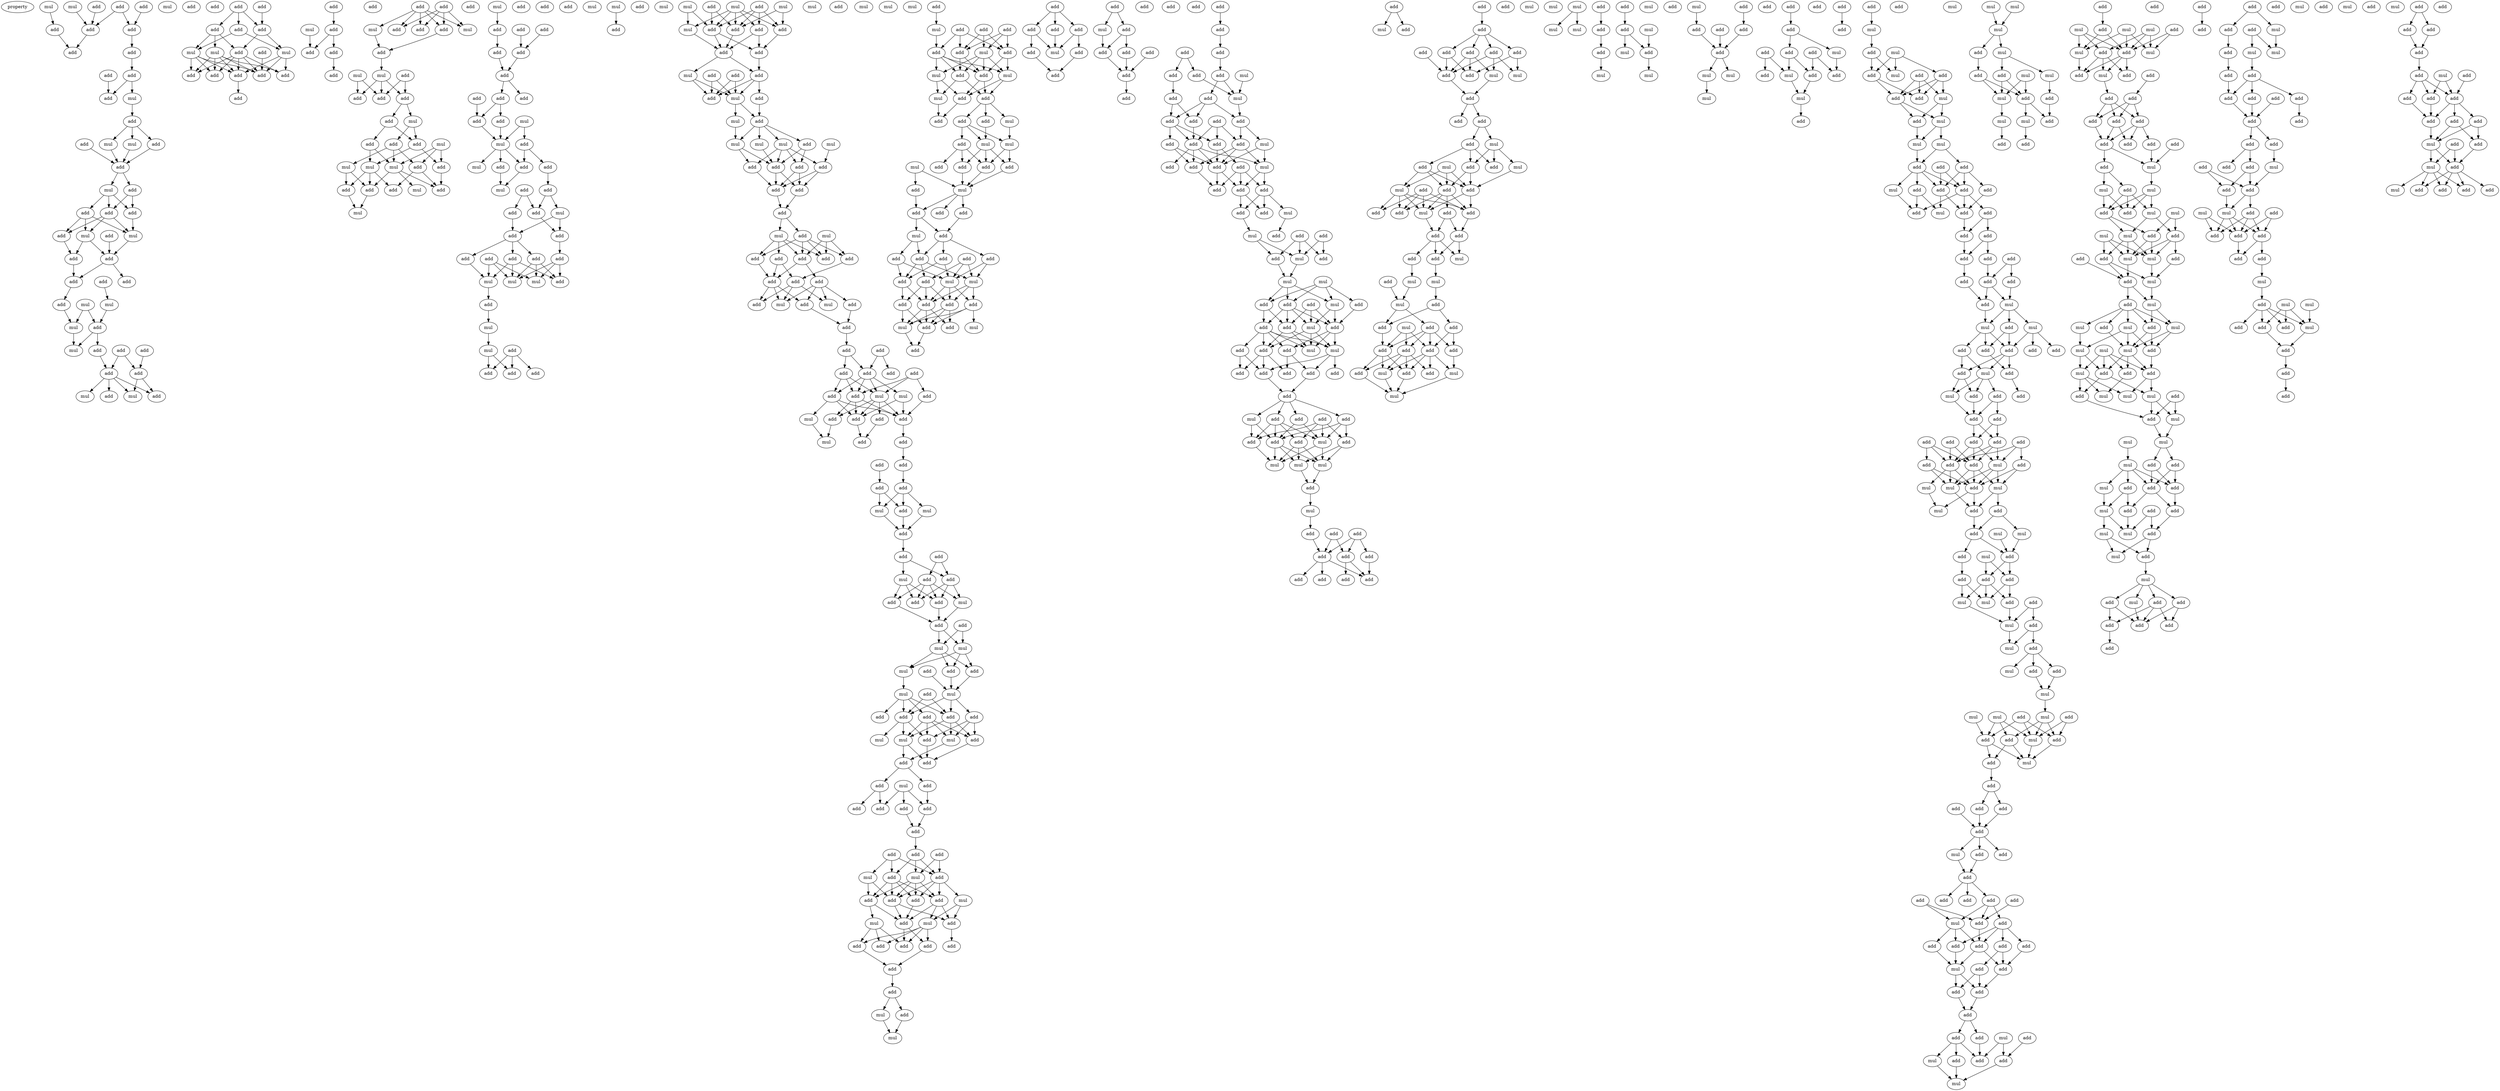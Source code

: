 digraph {
    node [fontcolor=black]
    property [mul=2,lf=1.6]
    0 [ label = mul ];
    1 [ label = add ];
    2 [ label = add ];
    3 [ label = mul ];
    4 [ label = add ];
    5 [ label = add ];
    6 [ label = add ];
    7 [ label = add ];
    8 [ label = mul ];
    9 [ label = add ];
    10 [ label = add ];
    11 [ label = add ];
    12 [ label = add ];
    13 [ label = add ];
    14 [ label = mul ];
    15 [ label = add ];
    16 [ label = add ];
    17 [ label = mul ];
    18 [ label = add ];
    19 [ label = mul ];
    20 [ label = add ];
    21 [ label = add ];
    22 [ label = add ];
    23 [ label = mul ];
    24 [ label = add ];
    25 [ label = add ];
    26 [ label = add ];
    27 [ label = add ];
    28 [ label = mul ];
    29 [ label = add ];
    30 [ label = mul ];
    31 [ label = add ];
    32 [ label = add ];
    33 [ label = add ];
    34 [ label = add ];
    35 [ label = add ];
    36 [ label = mul ];
    37 [ label = add ];
    38 [ label = mul ];
    39 [ label = mul ];
    40 [ label = add ];
    41 [ label = add ];
    42 [ label = add ];
    43 [ label = add ];
    44 [ label = add ];
    45 [ label = mul ];
    46 [ label = add ];
    47 [ label = add ];
    48 [ label = mul ];
    49 [ label = mul ];
    50 [ label = add ];
    51 [ label = add ];
    52 [ label = add ];
    53 [ label = add ];
    54 [ label = add ];
    55 [ label = add ];
    56 [ label = add ];
    57 [ label = add ];
    58 [ label = mul ];
    59 [ label = mul ];
    60 [ label = mul ];
    61 [ label = add ];
    62 [ label = add ];
    63 [ label = add ];
    64 [ label = add ];
    65 [ label = add ];
    66 [ label = add ];
    67 [ label = add ];
    68 [ label = add ];
    69 [ label = mul ];
    70 [ label = add ];
    71 [ label = add ];
    72 [ label = add ];
    73 [ label = add ];
    74 [ label = add ];
    75 [ label = add ];
    76 [ label = add ];
    77 [ label = mul ];
    78 [ label = add ];
    79 [ label = add ];
    80 [ label = add ];
    81 [ label = mul ];
    82 [ label = add ];
    83 [ label = mul ];
    84 [ label = mul ];
    85 [ label = add ];
    86 [ label = add ];
    87 [ label = add ];
    88 [ label = add ];
    89 [ label = add ];
    90 [ label = add ];
    91 [ label = mul ];
    92 [ label = add ];
    93 [ label = add ];
    94 [ label = mul ];
    95 [ label = add ];
    96 [ label = mul ];
    97 [ label = mul ];
    98 [ label = mul ];
    99 [ label = add ];
    100 [ label = add ];
    101 [ label = add ];
    102 [ label = mul ];
    103 [ label = add ];
    104 [ label = add ];
    105 [ label = add ];
    106 [ label = mul ];
    107 [ label = mul ];
    108 [ label = add ];
    109 [ label = add ];
    110 [ label = add ];
    111 [ label = add ];
    112 [ label = add ];
    113 [ label = add ];
    114 [ label = add ];
    115 [ label = add ];
    116 [ label = add ];
    117 [ label = add ];
    118 [ label = add ];
    119 [ label = add ];
    120 [ label = mul ];
    121 [ label = mul ];
    122 [ label = add ];
    123 [ label = add ];
    124 [ label = mul ];
    125 [ label = add ];
    126 [ label = add ];
    127 [ label = add ];
    128 [ label = add ];
    129 [ label = mul ];
    130 [ label = add ];
    131 [ label = mul ];
    132 [ label = add ];
    133 [ label = add ];
    134 [ label = add ];
    135 [ label = add ];
    136 [ label = add ];
    137 [ label = add ];
    138 [ label = add ];
    139 [ label = add ];
    140 [ label = add ];
    141 [ label = mul ];
    142 [ label = add ];
    143 [ label = add ];
    144 [ label = mul ];
    145 [ label = mul ];
    146 [ label = add ];
    147 [ label = mul ];
    148 [ label = mul ];
    149 [ label = mul ];
    150 [ label = add ];
    151 [ label = mul ];
    152 [ label = add ];
    153 [ label = add ];
    154 [ label = add ];
    155 [ label = add ];
    156 [ label = add ];
    157 [ label = mul ];
    158 [ label = mul ];
    159 [ label = mul ];
    160 [ label = mul ];
    161 [ label = add ];
    162 [ label = add ];
    163 [ label = add ];
    164 [ label = mul ];
    165 [ label = add ];
    166 [ label = add ];
    167 [ label = add ];
    168 [ label = add ];
    169 [ label = add ];
    170 [ label = add ];
    171 [ label = add ];
    172 [ label = mul ];
    173 [ label = add ];
    174 [ label = mul ];
    175 [ label = add ];
    176 [ label = add ];
    177 [ label = mul ];
    178 [ label = add ];
    179 [ label = mul ];
    180 [ label = mul ];
    181 [ label = add ];
    182 [ label = mul ];
    183 [ label = mul ];
    184 [ label = add ];
    185 [ label = add ];
    186 [ label = add ];
    187 [ label = add ];
    188 [ label = add ];
    189 [ label = add ];
    190 [ label = add ];
    191 [ label = mul ];
    192 [ label = mul ];
    193 [ label = add ];
    194 [ label = add ];
    195 [ label = add ];
    196 [ label = add ];
    197 [ label = add ];
    198 [ label = add ];
    199 [ label = add ];
    200 [ label = add ];
    201 [ label = add ];
    202 [ label = mul ];
    203 [ label = add ];
    204 [ label = add ];
    205 [ label = add ];
    206 [ label = mul ];
    207 [ label = add ];
    208 [ label = add ];
    209 [ label = add ];
    210 [ label = add ];
    211 [ label = add ];
    212 [ label = add ];
    213 [ label = add ];
    214 [ label = add ];
    215 [ label = mul ];
    216 [ label = add ];
    217 [ label = mul ];
    218 [ label = add ];
    219 [ label = add ];
    220 [ label = add ];
    221 [ label = add ];
    222 [ label = mul ];
    223 [ label = add ];
    224 [ label = add ];
    225 [ label = mul ];
    226 [ label = add ];
    227 [ label = add ];
    228 [ label = add ];
    229 [ label = add ];
    230 [ label = add ];
    231 [ label = add ];
    232 [ label = mul ];
    233 [ label = mul ];
    234 [ label = mul ];
    235 [ label = add ];
    236 [ label = add ];
    237 [ label = add ];
    238 [ label = add ];
    239 [ label = add ];
    240 [ label = add ];
    241 [ label = mul ];
    242 [ label = add ];
    243 [ label = mul ];
    244 [ label = add ];
    245 [ label = add ];
    246 [ label = add ];
    247 [ label = add ];
    248 [ label = mul ];
    249 [ label = mul ];
    250 [ label = add ];
    251 [ label = add ];
    252 [ label = add ];
    253 [ label = mul ];
    254 [ label = mul ];
    255 [ label = mul ];
    256 [ label = add ];
    257 [ label = add ];
    258 [ label = add ];
    259 [ label = add ];
    260 [ label = add ];
    261 [ label = add ];
    262 [ label = add ];
    263 [ label = add ];
    264 [ label = mul ];
    265 [ label = mul ];
    266 [ label = mul ];
    267 [ label = add ];
    268 [ label = add ];
    269 [ label = mul ];
    270 [ label = add ];
    271 [ label = add ];
    272 [ label = add ];
    273 [ label = add ];
    274 [ label = add ];
    275 [ label = add ];
    276 [ label = mul ];
    277 [ label = add ];
    278 [ label = add ];
    279 [ label = add ];
    280 [ label = add ];
    281 [ label = mul ];
    282 [ label = add ];
    283 [ label = mul ];
    284 [ label = add ];
    285 [ label = add ];
    286 [ label = add ];
    287 [ label = add ];
    288 [ label = add ];
    289 [ label = mul ];
    290 [ label = add ];
    291 [ label = mul ];
    292 [ label = add ];
    293 [ label = mul ];
    294 [ label = add ];
    295 [ label = add ];
    296 [ label = add ];
    297 [ label = add ];
    298 [ label = add ];
    299 [ label = add ];
    300 [ label = add ];
    301 [ label = mul ];
    302 [ label = add ];
    303 [ label = mul ];
    304 [ label = mul ];
    305 [ label = mul ];
    306 [ label = add ];
    307 [ label = add ];
    308 [ label = add ];
    309 [ label = mul ];
    310 [ label = add ];
    311 [ label = add ];
    312 [ label = add ];
    313 [ label = add ];
    314 [ label = mul ];
    315 [ label = add ];
    316 [ label = mul ];
    317 [ label = add ];
    318 [ label = mul ];
    319 [ label = add ];
    320 [ label = add ];
    321 [ label = mul ];
    322 [ label = mul ];
    323 [ label = add ];
    324 [ label = add ];
    325 [ label = add ];
    326 [ label = mul ];
    327 [ label = mul ];
    328 [ label = add ];
    329 [ label = add ];
    330 [ label = add ];
    331 [ label = add ];
    332 [ label = add ];
    333 [ label = mul ];
    334 [ label = mul ];
    335 [ label = add ];
    336 [ label = add ];
    337 [ label = add ];
    338 [ label = add ];
    339 [ label = mul ];
    340 [ label = add ];
    341 [ label = add ];
    342 [ label = add ];
    343 [ label = add ];
    344 [ label = add ];
    345 [ label = add ];
    346 [ label = mul ];
    347 [ label = add ];
    348 [ label = mul ];
    349 [ label = add ];
    350 [ label = add ];
    351 [ label = add ];
    352 [ label = add ];
    353 [ label = add ];
    354 [ label = mul ];
    355 [ label = add ];
    356 [ label = mul ];
    357 [ label = add ];
    358 [ label = add ];
    359 [ label = add ];
    360 [ label = add ];
    361 [ label = add ];
    362 [ label = add ];
    363 [ label = mul ];
    364 [ label = add ];
    365 [ label = add ];
    366 [ label = add ];
    367 [ label = add ];
    368 [ label = add ];
    369 [ label = mul ];
    370 [ label = add ];
    371 [ label = add ];
    372 [ label = add ];
    373 [ label = add ];
    374 [ label = add ];
    375 [ label = add ];
    376 [ label = add ];
    377 [ label = add ];
    378 [ label = add ];
    379 [ label = add ];
    380 [ label = add ];
    381 [ label = add ];
    382 [ label = add ];
    383 [ label = add ];
    384 [ label = add ];
    385 [ label = mul ];
    386 [ label = add ];
    387 [ label = add ];
    388 [ label = mul ];
    389 [ label = add ];
    390 [ label = add ];
    391 [ label = add ];
    392 [ label = add ];
    393 [ label = add ];
    394 [ label = add ];
    395 [ label = add ];
    396 [ label = mul ];
    397 [ label = add ];
    398 [ label = add ];
    399 [ label = add ];
    400 [ label = add ];
    401 [ label = mul ];
    402 [ label = add ];
    403 [ label = add ];
    404 [ label = add ];
    405 [ label = add ];
    406 [ label = mul ];
    407 [ label = add ];
    408 [ label = add ];
    409 [ label = add ];
    410 [ label = mul ];
    411 [ label = add ];
    412 [ label = add ];
    413 [ label = add ];
    414 [ label = add ];
    415 [ label = mul ];
    416 [ label = mul ];
    417 [ label = mul ];
    418 [ label = add ];
    419 [ label = add ];
    420 [ label = add ];
    421 [ label = mul ];
    422 [ label = add ];
    423 [ label = mul ];
    424 [ label = add ];
    425 [ label = add ];
    426 [ label = add ];
    427 [ label = mul ];
    428 [ label = add ];
    429 [ label = mul ];
    430 [ label = add ];
    431 [ label = add ];
    432 [ label = add ];
    433 [ label = add ];
    434 [ label = add ];
    435 [ label = add ];
    436 [ label = add ];
    437 [ label = add ];
    438 [ label = add ];
    439 [ label = add ];
    440 [ label = add ];
    441 [ label = mul ];
    442 [ label = add ];
    443 [ label = mul ];
    444 [ label = add ];
    445 [ label = add ];
    446 [ label = add ];
    447 [ label = add ];
    448 [ label = mul ];
    449 [ label = mul ];
    450 [ label = mul ];
    451 [ label = add ];
    452 [ label = mul ];
    453 [ label = add ];
    454 [ label = add ];
    455 [ label = add ];
    456 [ label = add ];
    457 [ label = add ];
    458 [ label = add ];
    459 [ label = add ];
    460 [ label = add ];
    461 [ label = add ];
    462 [ label = add ];
    463 [ label = add ];
    464 [ label = add ];
    465 [ label = mul ];
    466 [ label = add ];
    467 [ label = add ];
    468 [ label = add ];
    469 [ label = add ];
    470 [ label = add ];
    471 [ label = add ];
    472 [ label = add ];
    473 [ label = add ];
    474 [ label = add ];
    475 [ label = mul ];
    476 [ label = mul ];
    477 [ label = add ];
    478 [ label = add ];
    479 [ label = add ];
    480 [ label = add ];
    481 [ label = mul ];
    482 [ label = mul ];
    483 [ label = mul ];
    484 [ label = add ];
    485 [ label = add ];
    486 [ label = add ];
    487 [ label = mul ];
    488 [ label = mul ];
    489 [ label = add ];
    490 [ label = add ];
    491 [ label = add ];
    492 [ label = mul ];
    493 [ label = add ];
    494 [ label = add ];
    495 [ label = add ];
    496 [ label = add ];
    497 [ label = add ];
    498 [ label = mul ];
    499 [ label = add ];
    500 [ label = add ];
    501 [ label = add ];
    502 [ label = mul ];
    503 [ label = add ];
    504 [ label = add ];
    505 [ label = mul ];
    506 [ label = mul ];
    507 [ label = mul ];
    508 [ label = add ];
    509 [ label = add ];
    510 [ label = add ];
    511 [ label = add ];
    512 [ label = mul ];
    513 [ label = add ];
    514 [ label = add ];
    515 [ label = add ];
    516 [ label = add ];
    517 [ label = add ];
    518 [ label = mul ];
    519 [ label = add ];
    520 [ label = mul ];
    521 [ label = add ];
    522 [ label = mul ];
    523 [ label = mul ];
    524 [ label = add ];
    525 [ label = mul ];
    526 [ label = mul ];
    527 [ label = add ];
    528 [ label = add ];
    529 [ label = mul ];
    530 [ label = add ];
    531 [ label = add ];
    532 [ label = mul ];
    533 [ label = mul ];
    534 [ label = add ];
    535 [ label = mul ];
    536 [ label = add ];
    537 [ label = mul ];
    538 [ label = mul ];
    539 [ label = add ];
    540 [ label = add ];
    541 [ label = add ];
    542 [ label = add ];
    543 [ label = add ];
    544 [ label = add ];
    545 [ label = mul ];
    546 [ label = mul ];
    547 [ label = add ];
    548 [ label = mul ];
    549 [ label = add ];
    550 [ label = add ];
    551 [ label = add ];
    552 [ label = mul ];
    553 [ label = add ];
    554 [ label = add ];
    555 [ label = mul ];
    556 [ label = add ];
    557 [ label = add ];
    558 [ label = add ];
    559 [ label = mul ];
    560 [ label = add ];
    561 [ label = add ];
    562 [ label = add ];
    563 [ label = add ];
    564 [ label = mul ];
    565 [ label = add ];
    566 [ label = mul ];
    567 [ label = add ];
    568 [ label = add ];
    569 [ label = add ];
    570 [ label = mul ];
    571 [ label = mul ];
    572 [ label = add ];
    573 [ label = add ];
    574 [ label = mul ];
    575 [ label = add ];
    576 [ label = mul ];
    577 [ label = mul ];
    578 [ label = add ];
    579 [ label = add ];
    580 [ label = add ];
    581 [ label = add ];
    582 [ label = add ];
    583 [ label = mul ];
    584 [ label = add ];
    585 [ label = add ];
    586 [ label = mul ];
    587 [ label = add ];
    588 [ label = add ];
    589 [ label = add ];
    590 [ label = add ];
    591 [ label = add ];
    592 [ label = add ];
    593 [ label = add ];
    594 [ label = add ];
    595 [ label = add ];
    596 [ label = add ];
    597 [ label = add ];
    598 [ label = add ];
    599 [ label = mul ];
    600 [ label = mul ];
    601 [ label = add ];
    602 [ label = mul ];
    603 [ label = add ];
    604 [ label = add ];
    605 [ label = add ];
    606 [ label = add ];
    607 [ label = add ];
    608 [ label = mul ];
    609 [ label = add ];
    610 [ label = add ];
    611 [ label = mul ];
    612 [ label = add ];
    613 [ label = add ];
    614 [ label = add ];
    615 [ label = add ];
    616 [ label = add ];
    617 [ label = add ];
    618 [ label = add ];
    619 [ label = add ];
    620 [ label = add ];
    621 [ label = add ];
    622 [ label = add ];
    623 [ label = add ];
    624 [ label = add ];
    625 [ label = add ];
    626 [ label = mul ];
    627 [ label = mul ];
    628 [ label = mul ];
    629 [ label = mul ];
    630 [ label = add ];
    631 [ label = add ];
    632 [ label = add ];
    633 [ label = mul ];
    634 [ label = add ];
    635 [ label = mul ];
    636 [ label = mul ];
    637 [ label = add ];
    638 [ label = add ];
    639 [ label = mul ];
    640 [ label = add ];
    641 [ label = add ];
    642 [ label = add ];
    643 [ label = add ];
    644 [ label = add ];
    645 [ label = mul ];
    646 [ label = add ];
    647 [ label = mul ];
    648 [ label = mul ];
    649 [ label = add ];
    650 [ label = mul ];
    651 [ label = add ];
    652 [ label = mul ];
    653 [ label = add ];
    654 [ label = add ];
    655 [ label = mul ];
    656 [ label = mul ];
    657 [ label = add ];
    658 [ label = mul ];
    659 [ label = add ];
    660 [ label = mul ];
    661 [ label = add ];
    662 [ label = add ];
    663 [ label = mul ];
    664 [ label = add ];
    665 [ label = add ];
    666 [ label = mul ];
    667 [ label = add ];
    668 [ label = add ];
    669 [ label = add ];
    670 [ label = add ];
    671 [ label = add ];
    672 [ label = mul ];
    673 [ label = add ];
    674 [ label = mul ];
    675 [ label = add ];
    676 [ label = add ];
    677 [ label = add ];
    678 [ label = add ];
    679 [ label = add ];
    680 [ label = add ];
    681 [ label = add ];
    682 [ label = add ];
    683 [ label = mul ];
    684 [ label = add ];
    685 [ label = add ];
    686 [ label = add ];
    687 [ label = add ];
    688 [ label = add ];
    689 [ label = add ];
    690 [ label = mul ];
    691 [ label = add ];
    692 [ label = add ];
    693 [ label = add ];
    694 [ label = add ];
    695 [ label = add ];
    696 [ label = mul ];
    697 [ label = add ];
    698 [ label = add ];
    699 [ label = add ];
    700 [ label = add ];
    701 [ label = add ];
    702 [ label = mul ];
    703 [ label = add ];
    704 [ label = mul ];
    705 [ label = mul ];
    706 [ label = mul ];
    707 [ label = mul ];
    708 [ label = add ];
    709 [ label = mul ];
    710 [ label = mul ];
    711 [ label = add ];
    712 [ label = add ];
    713 [ label = mul ];
    714 [ label = add ];
    715 [ label = add ];
    716 [ label = mul ];
    717 [ label = mul ];
    718 [ label = add ];
    719 [ label = mul ];
    720 [ label = add ];
    721 [ label = add ];
    722 [ label = add ];
    723 [ label = add ];
    724 [ label = mul ];
    725 [ label = mul ];
    726 [ label = add ];
    727 [ label = mul ];
    728 [ label = add ];
    729 [ label = mul ];
    730 [ label = add ];
    731 [ label = mul ];
    732 [ label = add ];
    733 [ label = mul ];
    734 [ label = add ];
    735 [ label = add ];
    736 [ label = add ];
    737 [ label = add ];
    738 [ label = add ];
    739 [ label = add ];
    740 [ label = add ];
    741 [ label = add ];
    742 [ label = add ];
    743 [ label = add ];
    744 [ label = add ];
    745 [ label = add ];
    746 [ label = mul ];
    747 [ label = add ];
    748 [ label = mul ];
    749 [ label = mul ];
    750 [ label = add ];
    751 [ label = mul ];
    752 [ label = mul ];
    753 [ label = add ];
    754 [ label = add ];
    755 [ label = mul ];
    756 [ label = add ];
    757 [ label = mul ];
    758 [ label = add ];
    759 [ label = mul ];
    760 [ label = add ];
    761 [ label = add ];
    762 [ label = mul ];
    763 [ label = add ];
    764 [ label = add ];
    765 [ label = mul ];
    766 [ label = add ];
    767 [ label = mul ];
    768 [ label = mul ];
    769 [ label = add ];
    770 [ label = mul ];
    771 [ label = add ];
    772 [ label = mul ];
    773 [ label = mul ];
    774 [ label = mul ];
    775 [ label = mul ];
    776 [ label = add ];
    777 [ label = mul ];
    778 [ label = add ];
    779 [ label = add ];
    780 [ label = add ];
    781 [ label = add ];
    782 [ label = mul ];
    783 [ label = mul ];
    784 [ label = mul ];
    785 [ label = add ];
    786 [ label = mul ];
    787 [ label = add ];
    788 [ label = mul ];
    789 [ label = mul ];
    790 [ label = add ];
    791 [ label = add ];
    792 [ label = mul ];
    793 [ label = mul ];
    794 [ label = add ];
    795 [ label = add ];
    796 [ label = add ];
    797 [ label = mul ];
    798 [ label = add ];
    799 [ label = add ];
    800 [ label = add ];
    801 [ label = mul ];
    802 [ label = mul ];
    803 [ label = add ];
    804 [ label = add ];
    805 [ label = mul ];
    806 [ label = mul ];
    807 [ label = add ];
    808 [ label = add ];
    809 [ label = mul ];
    810 [ label = add ];
    811 [ label = add ];
    812 [ label = add ];
    813 [ label = add ];
    814 [ label = add ];
    815 [ label = add ];
    816 [ label = add ];
    817 [ label = add ];
    818 [ label = add ];
    819 [ label = mul ];
    820 [ label = add ];
    821 [ label = add ];
    822 [ label = mul ];
    823 [ label = mul ];
    824 [ label = add ];
    825 [ label = add ];
    826 [ label = add ];
    827 [ label = add ];
    828 [ label = add ];
    829 [ label = add ];
    830 [ label = add ];
    831 [ label = add ];
    832 [ label = add ];
    833 [ label = add ];
    834 [ label = add ];
    835 [ label = mul ];
    836 [ label = mul ];
    837 [ label = add ];
    838 [ label = add ];
    839 [ label = add ];
    840 [ label = add ];
    841 [ label = add ];
    842 [ label = add ];
    843 [ label = mul ];
    844 [ label = add ];
    845 [ label = mul ];
    846 [ label = add ];
    847 [ label = add ];
    848 [ label = add ];
    849 [ label = add ];
    850 [ label = add ];
    851 [ label = add ];
    852 [ label = mul ];
    853 [ label = mul ];
    854 [ label = mul ];
    855 [ label = add ];
    856 [ label = add ];
    857 [ label = add ];
    858 [ label = add ];
    859 [ label = mul ];
    860 [ label = add ];
    861 [ label = add ];
    862 [ label = mul ];
    863 [ label = add ];
    864 [ label = add ];
    865 [ label = mul ];
    866 [ label = add ];
    867 [ label = add ];
    868 [ label = add ];
    869 [ label = add ];
    870 [ label = add ];
    871 [ label = add ];
    872 [ label = mul ];
    873 [ label = add ];
    874 [ label = add ];
    875 [ label = add ];
    876 [ label = add ];
    877 [ label = add ];
    878 [ label = add ];
    879 [ label = add ];
    880 [ label = add ];
    881 [ label = add ];
    882 [ label = mul ];
    883 [ label = mul ];
    884 [ label = add ];
    885 [ label = add ];
    886 [ label = mul ];
    887 [ label = add ];
    888 [ label = add ];
    889 [ label = add ];
    0 -> 7 [ name = 0 ];
    1 -> 5 [ name = 1 ];
    1 -> 7 [ name = 2 ];
    2 -> 5 [ name = 3 ];
    3 -> 6 [ name = 4 ];
    4 -> 7 [ name = 5 ];
    5 -> 9 [ name = 6 ];
    6 -> 10 [ name = 7 ];
    7 -> 10 [ name = 8 ];
    9 -> 11 [ name = 9 ];
    11 -> 13 [ name = 10 ];
    11 -> 14 [ name = 11 ];
    12 -> 13 [ name = 12 ];
    14 -> 15 [ name = 13 ];
    15 -> 17 [ name = 14 ];
    15 -> 19 [ name = 15 ];
    15 -> 20 [ name = 16 ];
    16 -> 21 [ name = 17 ];
    17 -> 21 [ name = 18 ];
    19 -> 21 [ name = 19 ];
    20 -> 21 [ name = 20 ];
    21 -> 22 [ name = 21 ];
    21 -> 23 [ name = 22 ];
    22 -> 25 [ name = 23 ];
    22 -> 26 [ name = 24 ];
    23 -> 24 [ name = 25 ];
    23 -> 25 [ name = 26 ];
    23 -> 26 [ name = 27 ];
    24 -> 27 [ name = 28 ];
    24 -> 28 [ name = 29 ];
    24 -> 30 [ name = 30 ];
    25 -> 27 [ name = 31 ];
    25 -> 28 [ name = 32 ];
    25 -> 30 [ name = 33 ];
    26 -> 30 [ name = 34 ];
    27 -> 31 [ name = 35 ];
    28 -> 31 [ name = 36 ];
    28 -> 32 [ name = 37 ];
    29 -> 32 [ name = 38 ];
    30 -> 32 [ name = 39 ];
    31 -> 34 [ name = 40 ];
    32 -> 33 [ name = 41 ];
    32 -> 34 [ name = 42 ];
    34 -> 37 [ name = 43 ];
    35 -> 36 [ name = 44 ];
    36 -> 40 [ name = 45 ];
    37 -> 39 [ name = 46 ];
    38 -> 39 [ name = 47 ];
    38 -> 40 [ name = 48 ];
    39 -> 45 [ name = 49 ];
    40 -> 42 [ name = 50 ];
    40 -> 45 [ name = 51 ];
    42 -> 47 [ name = 52 ];
    43 -> 46 [ name = 53 ];
    44 -> 46 [ name = 54 ];
    44 -> 47 [ name = 55 ];
    46 -> 49 [ name = 56 ];
    46 -> 51 [ name = 57 ];
    47 -> 48 [ name = 58 ];
    47 -> 49 [ name = 59 ];
    47 -> 50 [ name = 60 ];
    47 -> 51 [ name = 61 ];
    52 -> 54 [ name = 62 ];
    52 -> 55 [ name = 63 ];
    52 -> 56 [ name = 64 ];
    53 -> 55 [ name = 65 ];
    54 -> 58 [ name = 66 ];
    54 -> 60 [ name = 67 ];
    55 -> 60 [ name = 68 ];
    55 -> 61 [ name = 69 ];
    56 -> 58 [ name = 70 ];
    56 -> 59 [ name = 71 ];
    56 -> 61 [ name = 72 ];
    57 -> 63 [ name = 73 ];
    58 -> 62 [ name = 74 ];
    58 -> 63 [ name = 75 ];
    58 -> 64 [ name = 76 ];
    58 -> 66 [ name = 77 ];
    59 -> 62 [ name = 78 ];
    59 -> 63 [ name = 79 ];
    59 -> 64 [ name = 80 ];
    59 -> 65 [ name = 81 ];
    59 -> 66 [ name = 82 ];
    60 -> 63 [ name = 83 ];
    60 -> 65 [ name = 84 ];
    60 -> 66 [ name = 85 ];
    61 -> 62 [ name = 86 ];
    61 -> 63 [ name = 87 ];
    61 -> 64 [ name = 88 ];
    61 -> 65 [ name = 89 ];
    61 -> 66 [ name = 90 ];
    66 -> 67 [ name = 91 ];
    68 -> 70 [ name = 92 ];
    69 -> 72 [ name = 93 ];
    70 -> 72 [ name = 94 ];
    70 -> 73 [ name = 95 ];
    73 -> 74 [ name = 96 ];
    75 -> 78 [ name = 97 ];
    75 -> 79 [ name = 98 ];
    75 -> 80 [ name = 99 ];
    75 -> 81 [ name = 100 ];
    76 -> 77 [ name = 101 ];
    76 -> 78 [ name = 102 ];
    76 -> 79 [ name = 103 ];
    76 -> 80 [ name = 104 ];
    76 -> 81 [ name = 105 ];
    77 -> 82 [ name = 106 ];
    79 -> 82 [ name = 107 ];
    82 -> 83 [ name = 108 ];
    83 -> 86 [ name = 109 ];
    83 -> 87 [ name = 110 ];
    83 -> 88 [ name = 111 ];
    84 -> 86 [ name = 112 ];
    84 -> 87 [ name = 113 ];
    85 -> 86 [ name = 114 ];
    85 -> 88 [ name = 115 ];
    88 -> 89 [ name = 116 ];
    88 -> 91 [ name = 117 ];
    89 -> 92 [ name = 118 ];
    89 -> 95 [ name = 119 ];
    91 -> 92 [ name = 120 ];
    91 -> 93 [ name = 121 ];
    92 -> 98 [ name = 122 ];
    92 -> 100 [ name = 123 ];
    93 -> 96 [ name = 124 ];
    93 -> 97 [ name = 125 ];
    93 -> 99 [ name = 126 ];
    94 -> 96 [ name = 127 ];
    94 -> 99 [ name = 128 ];
    94 -> 100 [ name = 129 ];
    95 -> 96 [ name = 130 ];
    95 -> 98 [ name = 131 ];
    96 -> 101 [ name = 132 ];
    96 -> 102 [ name = 133 ];
    96 -> 103 [ name = 134 ];
    97 -> 101 [ name = 135 ];
    97 -> 104 [ name = 136 ];
    98 -> 101 [ name = 137 ];
    98 -> 104 [ name = 138 ];
    98 -> 105 [ name = 139 ];
    99 -> 103 [ name = 140 ];
    99 -> 105 [ name = 141 ];
    100 -> 103 [ name = 142 ];
    101 -> 106 [ name = 143 ];
    104 -> 106 [ name = 144 ];
    107 -> 109 [ name = 145 ];
    108 -> 112 [ name = 146 ];
    109 -> 111 [ name = 147 ];
    110 -> 112 [ name = 148 ];
    111 -> 113 [ name = 149 ];
    112 -> 113 [ name = 150 ];
    113 -> 115 [ name = 151 ];
    113 -> 116 [ name = 152 ];
    115 -> 118 [ name = 153 ];
    115 -> 119 [ name = 154 ];
    117 -> 118 [ name = 155 ];
    118 -> 121 [ name = 156 ];
    119 -> 121 [ name = 157 ];
    120 -> 121 [ name = 158 ];
    120 -> 122 [ name = 159 ];
    121 -> 124 [ name = 160 ];
    121 -> 126 [ name = 161 ];
    121 -> 127 [ name = 162 ];
    122 -> 125 [ name = 163 ];
    122 -> 127 [ name = 164 ];
    125 -> 128 [ name = 165 ];
    126 -> 129 [ name = 166 ];
    127 -> 129 [ name = 167 ];
    128 -> 131 [ name = 168 ];
    128 -> 132 [ name = 169 ];
    130 -> 132 [ name = 170 ];
    130 -> 133 [ name = 171 ];
    131 -> 134 [ name = 172 ];
    131 -> 135 [ name = 173 ];
    132 -> 135 [ name = 174 ];
    133 -> 134 [ name = 175 ];
    134 -> 136 [ name = 176 ];
    134 -> 137 [ name = 177 ];
    134 -> 140 [ name = 178 ];
    135 -> 139 [ name = 179 ];
    136 -> 141 [ name = 180 ];
    136 -> 142 [ name = 181 ];
    136 -> 145 [ name = 182 ];
    137 -> 141 [ name = 183 ];
    137 -> 142 [ name = 184 ];
    137 -> 144 [ name = 185 ];
    138 -> 141 [ name = 186 ];
    138 -> 144 [ name = 187 ];
    138 -> 145 [ name = 188 ];
    139 -> 141 [ name = 189 ];
    139 -> 142 [ name = 190 ];
    139 -> 145 [ name = 191 ];
    140 -> 144 [ name = 192 ];
    144 -> 146 [ name = 193 ];
    146 -> 147 [ name = 194 ];
    147 -> 149 [ name = 195 ];
    149 -> 154 [ name = 196 ];
    149 -> 155 [ name = 197 ];
    150 -> 153 [ name = 198 ];
    150 -> 154 [ name = 199 ];
    150 -> 155 [ name = 200 ];
    151 -> 156 [ name = 201 ];
    158 -> 164 [ name = 202 ];
    158 -> 166 [ name = 203 ];
    159 -> 163 [ name = 204 ];
    159 -> 164 [ name = 205 ];
    159 -> 165 [ name = 206 ];
    159 -> 166 [ name = 207 ];
    159 -> 167 [ name = 208 ];
    160 -> 163 [ name = 209 ];
    160 -> 167 [ name = 210 ];
    161 -> 166 [ name = 211 ];
    161 -> 167 [ name = 212 ];
    162 -> 163 [ name = 213 ];
    162 -> 165 [ name = 214 ];
    162 -> 166 [ name = 215 ];
    162 -> 167 [ name = 216 ];
    163 -> 168 [ name = 217 ];
    164 -> 169 [ name = 218 ];
    165 -> 168 [ name = 219 ];
    165 -> 169 [ name = 220 ];
    166 -> 168 [ name = 221 ];
    166 -> 169 [ name = 222 ];
    167 -> 169 [ name = 223 ];
    168 -> 171 [ name = 224 ];
    169 -> 171 [ name = 225 ];
    169 -> 172 [ name = 226 ];
    170 -> 174 [ name = 227 ];
    170 -> 175 [ name = 228 ];
    171 -> 174 [ name = 229 ];
    171 -> 175 [ name = 230 ];
    171 -> 176 [ name = 231 ];
    172 -> 174 [ name = 232 ];
    172 -> 175 [ name = 233 ];
    173 -> 174 [ name = 234 ];
    173 -> 175 [ name = 235 ];
    174 -> 177 [ name = 236 ];
    174 -> 178 [ name = 237 ];
    176 -> 178 [ name = 238 ];
    177 -> 182 [ name = 239 ];
    178 -> 179 [ name = 240 ];
    178 -> 180 [ name = 241 ];
    178 -> 181 [ name = 242 ];
    178 -> 182 [ name = 243 ];
    179 -> 184 [ name = 244 ];
    179 -> 185 [ name = 245 ];
    179 -> 186 [ name = 246 ];
    179 -> 187 [ name = 247 ];
    180 -> 184 [ name = 248 ];
    181 -> 184 [ name = 249 ];
    181 -> 186 [ name = 250 ];
    182 -> 184 [ name = 251 ];
    182 -> 185 [ name = 252 ];
    183 -> 187 [ name = 253 ];
    184 -> 188 [ name = 254 ];
    184 -> 189 [ name = 255 ];
    185 -> 188 [ name = 256 ];
    186 -> 188 [ name = 257 ];
    186 -> 189 [ name = 258 ];
    187 -> 188 [ name = 259 ];
    187 -> 189 [ name = 260 ];
    188 -> 190 [ name = 261 ];
    189 -> 190 [ name = 262 ];
    190 -> 192 [ name = 263 ];
    190 -> 193 [ name = 264 ];
    191 -> 194 [ name = 265 ];
    191 -> 197 [ name = 266 ];
    191 -> 198 [ name = 267 ];
    192 -> 195 [ name = 268 ];
    192 -> 196 [ name = 269 ];
    192 -> 197 [ name = 270 ];
    192 -> 198 [ name = 271 ];
    193 -> 194 [ name = 272 ];
    193 -> 195 [ name = 273 ];
    193 -> 197 [ name = 274 ];
    193 -> 198 [ name = 275 ];
    194 -> 201 [ name = 276 ];
    195 -> 200 [ name = 277 ];
    196 -> 200 [ name = 278 ];
    196 -> 201 [ name = 279 ];
    198 -> 199 [ name = 280 ];
    198 -> 200 [ name = 281 ];
    199 -> 202 [ name = 282 ];
    199 -> 203 [ name = 283 ];
    199 -> 204 [ name = 284 ];
    199 -> 206 [ name = 285 ];
    200 -> 203 [ name = 286 ];
    200 -> 205 [ name = 287 ];
    200 -> 206 [ name = 288 ];
    201 -> 202 [ name = 289 ];
    201 -> 205 [ name = 290 ];
    201 -> 206 [ name = 291 ];
    203 -> 207 [ name = 292 ];
    204 -> 207 [ name = 293 ];
    207 -> 209 [ name = 294 ];
    208 -> 211 [ name = 295 ];
    208 -> 212 [ name = 296 ];
    209 -> 210 [ name = 297 ];
    209 -> 212 [ name = 298 ];
    210 -> 214 [ name = 299 ];
    210 -> 216 [ name = 300 ];
    210 -> 217 [ name = 301 ];
    212 -> 214 [ name = 302 ];
    212 -> 215 [ name = 303 ];
    212 -> 216 [ name = 304 ];
    212 -> 217 [ name = 305 ];
    213 -> 216 [ name = 306 ];
    213 -> 217 [ name = 307 ];
    213 -> 218 [ name = 308 ];
    214 -> 219 [ name = 309 ];
    214 -> 220 [ name = 310 ];
    214 -> 222 [ name = 311 ];
    215 -> 219 [ name = 312 ];
    215 -> 220 [ name = 313 ];
    216 -> 219 [ name = 314 ];
    216 -> 220 [ name = 315 ];
    216 -> 223 [ name = 316 ];
    217 -> 219 [ name = 317 ];
    217 -> 220 [ name = 318 ];
    217 -> 221 [ name = 319 ];
    217 -> 223 [ name = 320 ];
    218 -> 219 [ name = 321 ];
    219 -> 226 [ name = 322 ];
    220 -> 224 [ name = 323 ];
    221 -> 224 [ name = 324 ];
    222 -> 225 [ name = 325 ];
    223 -> 225 [ name = 326 ];
    226 -> 227 [ name = 327 ];
    227 -> 229 [ name = 328 ];
    228 -> 230 [ name = 329 ];
    229 -> 231 [ name = 330 ];
    229 -> 232 [ name = 331 ];
    229 -> 234 [ name = 332 ];
    230 -> 231 [ name = 333 ];
    230 -> 232 [ name = 334 ];
    231 -> 236 [ name = 335 ];
    232 -> 236 [ name = 336 ];
    234 -> 236 [ name = 337 ];
    236 -> 238 [ name = 338 ];
    237 -> 239 [ name = 339 ];
    237 -> 240 [ name = 340 ];
    238 -> 240 [ name = 341 ];
    238 -> 241 [ name = 342 ];
    239 -> 242 [ name = 343 ];
    239 -> 243 [ name = 344 ];
    239 -> 244 [ name = 345 ];
    239 -> 245 [ name = 346 ];
    240 -> 242 [ name = 347 ];
    240 -> 243 [ name = 348 ];
    240 -> 245 [ name = 349 ];
    241 -> 242 [ name = 350 ];
    241 -> 244 [ name = 351 ];
    241 -> 245 [ name = 352 ];
    242 -> 247 [ name = 353 ];
    243 -> 247 [ name = 354 ];
    244 -> 247 [ name = 355 ];
    246 -> 248 [ name = 356 ];
    246 -> 249 [ name = 357 ];
    247 -> 248 [ name = 358 ];
    247 -> 249 [ name = 359 ];
    248 -> 250 [ name = 360 ];
    248 -> 252 [ name = 361 ];
    248 -> 253 [ name = 362 ];
    249 -> 250 [ name = 363 ];
    249 -> 252 [ name = 364 ];
    249 -> 253 [ name = 365 ];
    250 -> 254 [ name = 366 ];
    251 -> 254 [ name = 367 ];
    252 -> 254 [ name = 368 ];
    253 -> 255 [ name = 369 ];
    254 -> 257 [ name = 370 ];
    254 -> 259 [ name = 371 ];
    254 -> 260 [ name = 372 ];
    255 -> 257 [ name = 373 ];
    255 -> 258 [ name = 374 ];
    255 -> 259 [ name = 375 ];
    255 -> 261 [ name = 376 ];
    256 -> 257 [ name = 377 ];
    256 -> 259 [ name = 378 ];
    257 -> 262 [ name = 379 ];
    257 -> 265 [ name = 380 ];
    257 -> 266 [ name = 381 ];
    258 -> 262 [ name = 382 ];
    258 -> 263 [ name = 383 ];
    258 -> 264 [ name = 384 ];
    258 -> 266 [ name = 385 ];
    259 -> 263 [ name = 386 ];
    259 -> 264 [ name = 387 ];
    259 -> 266 [ name = 388 ];
    260 -> 262 [ name = 389 ];
    260 -> 263 [ name = 390 ];
    260 -> 264 [ name = 391 ];
    262 -> 268 [ name = 392 ];
    263 -> 268 [ name = 393 ];
    264 -> 267 [ name = 394 ];
    266 -> 267 [ name = 395 ];
    266 -> 268 [ name = 396 ];
    267 -> 270 [ name = 397 ];
    267 -> 271 [ name = 398 ];
    269 -> 272 [ name = 399 ];
    269 -> 274 [ name = 400 ];
    269 -> 275 [ name = 401 ];
    270 -> 273 [ name = 402 ];
    270 -> 274 [ name = 403 ];
    271 -> 272 [ name = 404 ];
    272 -> 277 [ name = 405 ];
    275 -> 277 [ name = 406 ];
    277 -> 279 [ name = 407 ];
    278 -> 283 [ name = 408 ];
    278 -> 284 [ name = 409 ];
    279 -> 282 [ name = 410 ];
    279 -> 283 [ name = 411 ];
    279 -> 284 [ name = 412 ];
    280 -> 281 [ name = 413 ];
    280 -> 282 [ name = 414 ];
    280 -> 284 [ name = 415 ];
    281 -> 286 [ name = 416 ];
    281 -> 287 [ name = 417 ];
    282 -> 285 [ name = 418 ];
    282 -> 286 [ name = 419 ];
    282 -> 287 [ name = 420 ];
    282 -> 288 [ name = 421 ];
    283 -> 285 [ name = 422 ];
    283 -> 286 [ name = 423 ];
    283 -> 287 [ name = 424 ];
    283 -> 288 [ name = 425 ];
    284 -> 285 [ name = 426 ];
    284 -> 286 [ name = 427 ];
    284 -> 288 [ name = 428 ];
    284 -> 289 [ name = 429 ];
    285 -> 292 [ name = 430 ];
    286 -> 290 [ name = 431 ];
    286 -> 292 [ name = 432 ];
    287 -> 291 [ name = 433 ];
    287 -> 292 [ name = 434 ];
    288 -> 290 [ name = 435 ];
    288 -> 292 [ name = 436 ];
    288 -> 293 [ name = 437 ];
    289 -> 290 [ name = 438 ];
    289 -> 293 [ name = 439 ];
    290 -> 298 [ name = 440 ];
    291 -> 295 [ name = 441 ];
    291 -> 296 [ name = 442 ];
    291 -> 297 [ name = 443 ];
    292 -> 294 [ name = 444 ];
    292 -> 295 [ name = 445 ];
    293 -> 294 [ name = 446 ];
    293 -> 295 [ name = 447 ];
    293 -> 296 [ name = 448 ];
    293 -> 297 [ name = 449 ];
    294 -> 299 [ name = 450 ];
    296 -> 299 [ name = 451 ];
    299 -> 300 [ name = 452 ];
    300 -> 301 [ name = 453 ];
    300 -> 302 [ name = 454 ];
    301 -> 305 [ name = 455 ];
    302 -> 305 [ name = 456 ];
    306 -> 309 [ name = 457 ];
    307 -> 311 [ name = 458 ];
    307 -> 313 [ name = 459 ];
    307 -> 314 [ name = 460 ];
    308 -> 311 [ name = 461 ];
    308 -> 313 [ name = 462 ];
    308 -> 314 [ name = 463 ];
    309 -> 312 [ name = 464 ];
    310 -> 311 [ name = 465 ];
    310 -> 312 [ name = 466 ];
    310 -> 313 [ name = 467 ];
    311 -> 315 [ name = 468 ];
    311 -> 317 [ name = 469 ];
    312 -> 315 [ name = 470 ];
    312 -> 316 [ name = 471 ];
    312 -> 317 [ name = 472 ];
    312 -> 318 [ name = 473 ];
    313 -> 315 [ name = 474 ];
    313 -> 318 [ name = 475 ];
    314 -> 315 [ name = 476 ];
    314 -> 316 [ name = 477 ];
    314 -> 317 [ name = 478 ];
    314 -> 318 [ name = 479 ];
    315 -> 319 [ name = 480 ];
    315 -> 320 [ name = 481 ];
    316 -> 319 [ name = 482 ];
    316 -> 321 [ name = 483 ];
    317 -> 320 [ name = 484 ];
    317 -> 321 [ name = 485 ];
    318 -> 319 [ name = 486 ];
    318 -> 320 [ name = 487 ];
    319 -> 324 [ name = 488 ];
    320 -> 322 [ name = 489 ];
    320 -> 323 [ name = 490 ];
    320 -> 325 [ name = 491 ];
    321 -> 324 [ name = 492 ];
    322 -> 327 [ name = 493 ];
    323 -> 326 [ name = 494 ];
    325 -> 326 [ name = 495 ];
    325 -> 327 [ name = 496 ];
    325 -> 328 [ name = 497 ];
    326 -> 329 [ name = 498 ];
    326 -> 330 [ name = 499 ];
    326 -> 332 [ name = 500 ];
    327 -> 329 [ name = 501 ];
    327 -> 332 [ name = 502 ];
    328 -> 329 [ name = 503 ];
    328 -> 330 [ name = 504 ];
    328 -> 331 [ name = 505 ];
    329 -> 334 [ name = 506 ];
    330 -> 334 [ name = 507 ];
    332 -> 334 [ name = 508 ];
    333 -> 334 [ name = 509 ];
    333 -> 335 [ name = 510 ];
    334 -> 336 [ name = 511 ];
    334 -> 337 [ name = 512 ];
    334 -> 338 [ name = 513 ];
    335 -> 337 [ name = 514 ];
    337 -> 339 [ name = 515 ];
    337 -> 340 [ name = 516 ];
    338 -> 340 [ name = 517 ];
    339 -> 343 [ name = 518 ];
    339 -> 345 [ name = 519 ];
    340 -> 341 [ name = 520 ];
    340 -> 344 [ name = 521 ];
    340 -> 345 [ name = 522 ];
    341 -> 347 [ name = 523 ];
    341 -> 348 [ name = 524 ];
    342 -> 346 [ name = 525 ];
    342 -> 348 [ name = 526 ];
    342 -> 349 [ name = 527 ];
    343 -> 347 [ name = 528 ];
    343 -> 348 [ name = 529 ];
    344 -> 346 [ name = 530 ];
    344 -> 348 [ name = 531 ];
    345 -> 346 [ name = 532 ];
    345 -> 347 [ name = 533 ];
    345 -> 349 [ name = 534 ];
    346 -> 350 [ name = 535 ];
    346 -> 351 [ name = 536 ];
    346 -> 352 [ name = 537 ];
    347 -> 350 [ name = 538 ];
    347 -> 353 [ name = 539 ];
    348 -> 350 [ name = 540 ];
    348 -> 351 [ name = 541 ];
    348 -> 352 [ name = 542 ];
    349 -> 350 [ name = 543 ];
    349 -> 351 [ name = 544 ];
    349 -> 353 [ name = 545 ];
    350 -> 354 [ name = 546 ];
    350 -> 355 [ name = 547 ];
    350 -> 357 [ name = 548 ];
    351 -> 354 [ name = 549 ];
    351 -> 355 [ name = 550 ];
    351 -> 357 [ name = 551 ];
    352 -> 354 [ name = 552 ];
    352 -> 355 [ name = 553 ];
    352 -> 356 [ name = 554 ];
    353 -> 354 [ name = 555 ];
    353 -> 355 [ name = 556 ];
    354 -> 359 [ name = 557 ];
    355 -> 359 [ name = 558 ];
    358 -> 360 [ name = 559 ];
    358 -> 361 [ name = 560 ];
    358 -> 362 [ name = 561 ];
    360 -> 363 [ name = 562 ];
    360 -> 364 [ name = 563 ];
    361 -> 363 [ name = 564 ];
    362 -> 363 [ name = 565 ];
    362 -> 365 [ name = 566 ];
    364 -> 366 [ name = 567 ];
    365 -> 366 [ name = 568 ];
    367 -> 368 [ name = 569 ];
    367 -> 369 [ name = 570 ];
    368 -> 371 [ name = 571 ];
    368 -> 372 [ name = 572 ];
    369 -> 371 [ name = 573 ];
    370 -> 373 [ name = 574 ];
    371 -> 373 [ name = 575 ];
    372 -> 373 [ name = 576 ];
    373 -> 374 [ name = 577 ];
    378 -> 379 [ name = 578 ];
    379 -> 380 [ name = 579 ];
    380 -> 383 [ name = 580 ];
    381 -> 382 [ name = 581 ];
    381 -> 384 [ name = 582 ];
    382 -> 386 [ name = 583 ];
    383 -> 387 [ name = 584 ];
    383 -> 388 [ name = 585 ];
    384 -> 388 [ name = 586 ];
    385 -> 388 [ name = 587 ];
    386 -> 391 [ name = 588 ];
    386 -> 392 [ name = 589 ];
    387 -> 390 [ name = 590 ];
    387 -> 391 [ name = 591 ];
    387 -> 392 [ name = 592 ];
    388 -> 390 [ name = 593 ];
    389 -> 393 [ name = 594 ];
    389 -> 395 [ name = 595 ];
    389 -> 397 [ name = 596 ];
    390 -> 393 [ name = 597 ];
    390 -> 396 [ name = 598 ];
    391 -> 394 [ name = 599 ];
    391 -> 395 [ name = 600 ];
    391 -> 397 [ name = 601 ];
    392 -> 397 [ name = 602 ];
    393 -> 399 [ name = 603 ];
    393 -> 401 [ name = 604 ];
    393 -> 402 [ name = 605 ];
    394 -> 399 [ name = 606 ];
    394 -> 402 [ name = 607 ];
    395 -> 398 [ name = 608 ];
    395 -> 402 [ name = 609 ];
    396 -> 401 [ name = 610 ];
    396 -> 402 [ name = 611 ];
    397 -> 399 [ name = 612 ];
    397 -> 400 [ name = 613 ];
    397 -> 401 [ name = 614 ];
    397 -> 402 [ name = 615 ];
    398 -> 403 [ name = 616 ];
    398 -> 404 [ name = 617 ];
    398 -> 405 [ name = 618 ];
    399 -> 404 [ name = 619 ];
    401 -> 403 [ name = 620 ];
    401 -> 405 [ name = 621 ];
    402 -> 404 [ name = 622 ];
    402 -> 405 [ name = 623 ];
    403 -> 406 [ name = 624 ];
    403 -> 407 [ name = 625 ];
    403 -> 408 [ name = 626 ];
    405 -> 407 [ name = 627 ];
    405 -> 408 [ name = 628 ];
    406 -> 412 [ name = 629 ];
    407 -> 410 [ name = 630 ];
    409 -> 413 [ name = 631 ];
    409 -> 415 [ name = 632 ];
    410 -> 414 [ name = 633 ];
    410 -> 415 [ name = 634 ];
    411 -> 413 [ name = 635 ];
    411 -> 414 [ name = 636 ];
    411 -> 415 [ name = 637 ];
    414 -> 416 [ name = 638 ];
    415 -> 416 [ name = 639 ];
    416 -> 418 [ name = 640 ];
    416 -> 421 [ name = 641 ];
    416 -> 422 [ name = 642 ];
    417 -> 418 [ name = 643 ];
    417 -> 419 [ name = 644 ];
    417 -> 421 [ name = 645 ];
    417 -> 422 [ name = 646 ];
    418 -> 423 [ name = 647 ];
    418 -> 424 [ name = 648 ];
    418 -> 425 [ name = 649 ];
    418 -> 426 [ name = 650 ];
    419 -> 426 [ name = 651 ];
    420 -> 423 [ name = 652 ];
    420 -> 424 [ name = 653 ];
    420 -> 426 [ name = 654 ];
    421 -> 423 [ name = 655 ];
    421 -> 426 [ name = 656 ];
    422 -> 424 [ name = 657 ];
    422 -> 425 [ name = 658 ];
    423 -> 427 [ name = 659 ];
    423 -> 429 [ name = 660 ];
    423 -> 430 [ name = 661 ];
    424 -> 427 [ name = 662 ];
    424 -> 429 [ name = 663 ];
    424 -> 430 [ name = 664 ];
    425 -> 427 [ name = 665 ];
    425 -> 428 [ name = 666 ];
    425 -> 429 [ name = 667 ];
    425 -> 430 [ name = 668 ];
    425 -> 431 [ name = 669 ];
    426 -> 427 [ name = 670 ];
    426 -> 429 [ name = 671 ];
    426 -> 431 [ name = 672 ];
    427 -> 432 [ name = 673 ];
    427 -> 433 [ name = 674 ];
    427 -> 434 [ name = 675 ];
    428 -> 432 [ name = 676 ];
    428 -> 436 [ name = 677 ];
    430 -> 432 [ name = 678 ];
    430 -> 435 [ name = 679 ];
    430 -> 436 [ name = 680 ];
    431 -> 433 [ name = 681 ];
    431 -> 435 [ name = 682 ];
    432 -> 437 [ name = 683 ];
    433 -> 437 [ name = 684 ];
    437 -> 439 [ name = 685 ];
    437 -> 440 [ name = 686 ];
    437 -> 441 [ name = 687 ];
    437 -> 442 [ name = 688 ];
    438 -> 443 [ name = 689 ];
    438 -> 444 [ name = 690 ];
    438 -> 445 [ name = 691 ];
    438 -> 447 [ name = 692 ];
    439 -> 443 [ name = 693 ];
    439 -> 445 [ name = 694 ];
    439 -> 446 [ name = 695 ];
    440 -> 443 [ name = 696 ];
    440 -> 446 [ name = 697 ];
    441 -> 446 [ name = 698 ];
    441 -> 447 [ name = 699 ];
    442 -> 443 [ name = 700 ];
    442 -> 444 [ name = 701 ];
    442 -> 446 [ name = 702 ];
    442 -> 447 [ name = 703 ];
    443 -> 448 [ name = 704 ];
    443 -> 450 [ name = 705 ];
    444 -> 448 [ name = 706 ];
    444 -> 449 [ name = 707 ];
    444 -> 450 [ name = 708 ];
    445 -> 448 [ name = 709 ];
    445 -> 449 [ name = 710 ];
    446 -> 448 [ name = 711 ];
    446 -> 449 [ name = 712 ];
    446 -> 450 [ name = 713 ];
    447 -> 450 [ name = 714 ];
    448 -> 451 [ name = 715 ];
    449 -> 451 [ name = 716 ];
    451 -> 452 [ name = 717 ];
    452 -> 453 [ name = 718 ];
    453 -> 458 [ name = 719 ];
    454 -> 457 [ name = 720 ];
    454 -> 458 [ name = 721 ];
    455 -> 456 [ name = 722 ];
    455 -> 457 [ name = 723 ];
    455 -> 458 [ name = 724 ];
    456 -> 461 [ name = 725 ];
    457 -> 459 [ name = 726 ];
    457 -> 461 [ name = 727 ];
    458 -> 460 [ name = 728 ];
    458 -> 461 [ name = 729 ];
    458 -> 462 [ name = 730 ];
    463 -> 465 [ name = 731 ];
    463 -> 466 [ name = 732 ];
    464 -> 467 [ name = 733 ];
    467 -> 468 [ name = 734 ];
    467 -> 470 [ name = 735 ];
    467 -> 471 [ name = 736 ];
    467 -> 472 [ name = 737 ];
    468 -> 473 [ name = 738 ];
    468 -> 474 [ name = 739 ];
    468 -> 475 [ name = 740 ];
    469 -> 473 [ name = 741 ];
    470 -> 474 [ name = 742 ];
    470 -> 476 [ name = 743 ];
    471 -> 473 [ name = 744 ];
    471 -> 475 [ name = 745 ];
    471 -> 476 [ name = 746 ];
    472 -> 473 [ name = 747 ];
    472 -> 474 [ name = 748 ];
    473 -> 477 [ name = 749 ];
    475 -> 477 [ name = 750 ];
    477 -> 479 [ name = 751 ];
    477 -> 480 [ name = 752 ];
    480 -> 483 [ name = 753 ];
    480 -> 484 [ name = 754 ];
    483 -> 486 [ name = 755 ];
    483 -> 488 [ name = 756 ];
    483 -> 489 [ name = 757 ];
    484 -> 485 [ name = 758 ];
    484 -> 486 [ name = 759 ];
    484 -> 489 [ name = 760 ];
    485 -> 490 [ name = 761 ];
    485 -> 492 [ name = 762 ];
    485 -> 493 [ name = 763 ];
    486 -> 490 [ name = 764 ];
    486 -> 493 [ name = 765 ];
    487 -> 490 [ name = 766 ];
    487 -> 492 [ name = 767 ];
    487 -> 493 [ name = 768 ];
    488 -> 490 [ name = 769 ];
    490 -> 497 [ name = 770 ];
    490 -> 498 [ name = 771 ];
    491 -> 495 [ name = 772 ];
    491 -> 496 [ name = 773 ];
    491 -> 497 [ name = 774 ];
    491 -> 498 [ name = 775 ];
    492 -> 495 [ name = 776 ];
    492 -> 496 [ name = 777 ];
    492 -> 497 [ name = 778 ];
    492 -> 498 [ name = 779 ];
    493 -> 494 [ name = 780 ];
    493 -> 496 [ name = 781 ];
    493 -> 497 [ name = 782 ];
    493 -> 498 [ name = 783 ];
    494 -> 499 [ name = 784 ];
    494 -> 500 [ name = 785 ];
    497 -> 499 [ name = 786 ];
    498 -> 500 [ name = 787 ];
    499 -> 501 [ name = 788 ];
    499 -> 502 [ name = 789 ];
    500 -> 501 [ name = 790 ];
    500 -> 502 [ name = 791 ];
    500 -> 503 [ name = 792 ];
    501 -> 506 [ name = 793 ];
    503 -> 505 [ name = 794 ];
    504 -> 507 [ name = 795 ];
    505 -> 507 [ name = 796 ];
    506 -> 508 [ name = 797 ];
    507 -> 509 [ name = 798 ];
    507 -> 511 [ name = 799 ];
    508 -> 509 [ name = 800 ];
    508 -> 510 [ name = 801 ];
    509 -> 515 [ name = 802 ];
    510 -> 514 [ name = 803 ];
    510 -> 516 [ name = 804 ];
    511 -> 513 [ name = 805 ];
    511 -> 514 [ name = 806 ];
    511 -> 515 [ name = 807 ];
    511 -> 516 [ name = 808 ];
    512 -> 513 [ name = 809 ];
    512 -> 514 [ name = 810 ];
    512 -> 515 [ name = 811 ];
    513 -> 517 [ name = 812 ];
    513 -> 518 [ name = 813 ];
    513 -> 519 [ name = 814 ];
    513 -> 521 [ name = 815 ];
    514 -> 518 [ name = 816 ];
    514 -> 519 [ name = 817 ];
    514 -> 520 [ name = 818 ];
    514 -> 521 [ name = 819 ];
    515 -> 517 [ name = 820 ];
    515 -> 518 [ name = 821 ];
    515 -> 519 [ name = 822 ];
    516 -> 520 [ name = 823 ];
    517 -> 522 [ name = 824 ];
    518 -> 522 [ name = 825 ];
    519 -> 522 [ name = 826 ];
    520 -> 522 [ name = 827 ];
    523 -> 525 [ name = 828 ];
    523 -> 526 [ name = 829 ];
    524 -> 527 [ name = 830 ];
    527 -> 528 [ name = 831 ];
    528 -> 529 [ name = 832 ];
    530 -> 531 [ name = 833 ];
    531 -> 533 [ name = 834 ];
    531 -> 534 [ name = 835 ];
    532 -> 534 [ name = 836 ];
    534 -> 537 [ name = 837 ];
    538 -> 540 [ name = 838 ];
    539 -> 542 [ name = 839 ];
    540 -> 544 [ name = 840 ];
    541 -> 544 [ name = 841 ];
    542 -> 544 [ name = 842 ];
    544 -> 545 [ name = 843 ];
    544 -> 546 [ name = 844 ];
    545 -> 548 [ name = 845 ];
    547 -> 549 [ name = 846 ];
    549 -> 551 [ name = 847 ];
    549 -> 552 [ name = 848 ];
    550 -> 554 [ name = 849 ];
    550 -> 555 [ name = 850 ];
    551 -> 555 [ name = 851 ];
    551 -> 556 [ name = 852 ];
    552 -> 557 [ name = 853 ];
    553 -> 556 [ name = 854 ];
    553 -> 557 [ name = 855 ];
    555 -> 559 [ name = 856 ];
    556 -> 559 [ name = 857 ];
    559 -> 561 [ name = 858 ];
    560 -> 563 [ name = 859 ];
    562 -> 564 [ name = 860 ];
    564 -> 565 [ name = 861 ];
    565 -> 568 [ name = 862 ];
    565 -> 570 [ name = 863 ];
    566 -> 567 [ name = 864 ];
    566 -> 568 [ name = 865 ];
    566 -> 570 [ name = 866 ];
    567 -> 571 [ name = 867 ];
    567 -> 572 [ name = 868 ];
    567 -> 573 [ name = 869 ];
    568 -> 572 [ name = 870 ];
    568 -> 573 [ name = 871 ];
    569 -> 571 [ name = 872 ];
    569 -> 572 [ name = 873 ];
    569 -> 573 [ name = 874 ];
    571 -> 574 [ name = 875 ];
    571 -> 575 [ name = 876 ];
    572 -> 574 [ name = 877 ];
    572 -> 575 [ name = 878 ];
    574 -> 576 [ name = 879 ];
    574 -> 577 [ name = 880 ];
    575 -> 576 [ name = 881 ];
    576 -> 580 [ name = 882 ];
    577 -> 578 [ name = 883 ];
    577 -> 580 [ name = 884 ];
    578 -> 581 [ name = 885 ];
    578 -> 584 [ name = 886 ];
    578 -> 585 [ name = 887 ];
    579 -> 584 [ name = 888 ];
    579 -> 585 [ name = 889 ];
    580 -> 582 [ name = 890 ];
    580 -> 583 [ name = 891 ];
    580 -> 584 [ name = 892 ];
    580 -> 585 [ name = 893 ];
    581 -> 587 [ name = 894 ];
    582 -> 586 [ name = 895 ];
    582 -> 588 [ name = 896 ];
    583 -> 588 [ name = 897 ];
    584 -> 587 [ name = 898 ];
    584 -> 588 [ name = 899 ];
    584 -> 589 [ name = 900 ];
    585 -> 586 [ name = 901 ];
    585 -> 587 [ name = 902 ];
    587 -> 590 [ name = 903 ];
    589 -> 590 [ name = 904 ];
    589 -> 591 [ name = 905 ];
    590 -> 592 [ name = 906 ];
    591 -> 592 [ name = 907 ];
    591 -> 594 [ name = 908 ];
    592 -> 597 [ name = 909 ];
    593 -> 595 [ name = 910 ];
    593 -> 596 [ name = 911 ];
    594 -> 595 [ name = 912 ];
    595 -> 598 [ name = 913 ];
    595 -> 599 [ name = 914 ];
    596 -> 599 [ name = 915 ];
    597 -> 598 [ name = 916 ];
    598 -> 602 [ name = 917 ];
    599 -> 600 [ name = 918 ];
    599 -> 601 [ name = 919 ];
    599 -> 602 [ name = 920 ];
    600 -> 603 [ name = 921 ];
    600 -> 604 [ name = 922 ];
    600 -> 605 [ name = 923 ];
    601 -> 604 [ name = 924 ];
    601 -> 606 [ name = 925 ];
    602 -> 604 [ name = 926 ];
    602 -> 606 [ name = 927 ];
    602 -> 607 [ name = 928 ];
    604 -> 608 [ name = 929 ];
    604 -> 609 [ name = 930 ];
    604 -> 610 [ name = 931 ];
    606 -> 610 [ name = 932 ];
    607 -> 608 [ name = 933 ];
    607 -> 609 [ name = 934 ];
    608 -> 611 [ name = 935 ];
    608 -> 613 [ name = 936 ];
    608 -> 614 [ name = 937 ];
    609 -> 611 [ name = 938 ];
    609 -> 614 [ name = 939 ];
    610 -> 612 [ name = 940 ];
    611 -> 616 [ name = 941 ];
    613 -> 615 [ name = 942 ];
    613 -> 616 [ name = 943 ];
    614 -> 616 [ name = 944 ];
    615 -> 618 [ name = 945 ];
    615 -> 620 [ name = 946 ];
    616 -> 618 [ name = 947 ];
    616 -> 620 [ name = 948 ];
    617 -> 623 [ name = 949 ];
    617 -> 624 [ name = 950 ];
    618 -> 623 [ name = 951 ];
    618 -> 624 [ name = 952 ];
    618 -> 626 [ name = 953 ];
    619 -> 622 [ name = 954 ];
    619 -> 624 [ name = 955 ];
    619 -> 626 [ name = 956 ];
    620 -> 623 [ name = 957 ];
    620 -> 624 [ name = 958 ];
    620 -> 626 [ name = 959 ];
    621 -> 623 [ name = 960 ];
    621 -> 624 [ name = 961 ];
    621 -> 625 [ name = 962 ];
    622 -> 629 [ name = 963 ];
    622 -> 630 [ name = 964 ];
    623 -> 627 [ name = 965 ];
    623 -> 629 [ name = 966 ];
    623 -> 630 [ name = 967 ];
    624 -> 627 [ name = 968 ];
    624 -> 628 [ name = 969 ];
    624 -> 630 [ name = 970 ];
    625 -> 627 [ name = 971 ];
    625 -> 630 [ name = 972 ];
    626 -> 627 [ name = 973 ];
    626 -> 629 [ name = 974 ];
    626 -> 630 [ name = 975 ];
    627 -> 632 [ name = 976 ];
    628 -> 633 [ name = 977 ];
    629 -> 631 [ name = 978 ];
    629 -> 632 [ name = 979 ];
    630 -> 632 [ name = 980 ];
    630 -> 633 [ name = 981 ];
    631 -> 634 [ name = 982 ];
    631 -> 636 [ name = 983 ];
    632 -> 634 [ name = 984 ];
    634 -> 637 [ name = 985 ];
    634 -> 638 [ name = 986 ];
    635 -> 638 [ name = 987 ];
    636 -> 638 [ name = 988 ];
    637 -> 641 [ name = 989 ];
    638 -> 640 [ name = 990 ];
    638 -> 642 [ name = 991 ];
    639 -> 640 [ name = 992 ];
    639 -> 642 [ name = 993 ];
    640 -> 646 [ name = 994 ];
    640 -> 647 [ name = 995 ];
    641 -> 645 [ name = 996 ];
    641 -> 647 [ name = 997 ];
    642 -> 645 [ name = 998 ];
    642 -> 646 [ name = 999 ];
    642 -> 647 [ name = 1000 ];
    643 -> 648 [ name = 1001 ];
    643 -> 649 [ name = 1002 ];
    645 -> 648 [ name = 1003 ];
    646 -> 648 [ name = 1004 ];
    648 -> 650 [ name = 1005 ];
    649 -> 650 [ name = 1006 ];
    649 -> 651 [ name = 1007 ];
    651 -> 652 [ name = 1008 ];
    651 -> 653 [ name = 1009 ];
    651 -> 654 [ name = 1010 ];
    653 -> 655 [ name = 1011 ];
    654 -> 655 [ name = 1012 ];
    655 -> 658 [ name = 1013 ];
    656 -> 661 [ name = 1014 ];
    656 -> 663 [ name = 1015 ];
    656 -> 664 [ name = 1016 ];
    657 -> 661 [ name = 1017 ];
    657 -> 662 [ name = 1018 ];
    657 -> 663 [ name = 1019 ];
    658 -> 662 [ name = 1020 ];
    658 -> 663 [ name = 1021 ];
    658 -> 664 [ name = 1022 ];
    659 -> 662 [ name = 1023 ];
    659 -> 663 [ name = 1024 ];
    660 -> 661 [ name = 1025 ];
    661 -> 665 [ name = 1026 ];
    661 -> 666 [ name = 1027 ];
    662 -> 666 [ name = 1028 ];
    663 -> 666 [ name = 1029 ];
    664 -> 665 [ name = 1030 ];
    664 -> 666 [ name = 1031 ];
    665 -> 667 [ name = 1032 ];
    667 -> 668 [ name = 1033 ];
    667 -> 670 [ name = 1034 ];
    668 -> 671 [ name = 1035 ];
    669 -> 671 [ name = 1036 ];
    670 -> 671 [ name = 1037 ];
    671 -> 673 [ name = 1038 ];
    671 -> 674 [ name = 1039 ];
    671 -> 675 [ name = 1040 ];
    673 -> 676 [ name = 1041 ];
    674 -> 676 [ name = 1042 ];
    676 -> 678 [ name = 1043 ];
    676 -> 680 [ name = 1044 ];
    676 -> 681 [ name = 1045 ];
    677 -> 684 [ name = 1046 ];
    679 -> 683 [ name = 1047 ];
    679 -> 684 [ name = 1048 ];
    681 -> 682 [ name = 1049 ];
    681 -> 683 [ name = 1050 ];
    681 -> 684 [ name = 1051 ];
    682 -> 685 [ name = 1052 ];
    682 -> 687 [ name = 1053 ];
    682 -> 688 [ name = 1054 ];
    682 -> 689 [ name = 1055 ];
    683 -> 686 [ name = 1056 ];
    683 -> 687 [ name = 1057 ];
    683 -> 689 [ name = 1058 ];
    684 -> 687 [ name = 1059 ];
    685 -> 691 [ name = 1060 ];
    686 -> 690 [ name = 1061 ];
    687 -> 690 [ name = 1062 ];
    687 -> 691 [ name = 1063 ];
    688 -> 691 [ name = 1064 ];
    688 -> 692 [ name = 1065 ];
    689 -> 690 [ name = 1066 ];
    690 -> 693 [ name = 1067 ];
    690 -> 694 [ name = 1068 ];
    691 -> 694 [ name = 1069 ];
    692 -> 693 [ name = 1070 ];
    692 -> 694 [ name = 1071 ];
    693 -> 695 [ name = 1072 ];
    694 -> 695 [ name = 1073 ];
    695 -> 697 [ name = 1074 ];
    695 -> 698 [ name = 1075 ];
    696 -> 700 [ name = 1076 ];
    696 -> 703 [ name = 1077 ];
    697 -> 701 [ name = 1078 ];
    697 -> 702 [ name = 1079 ];
    697 -> 703 [ name = 1080 ];
    698 -> 703 [ name = 1081 ];
    699 -> 700 [ name = 1082 ];
    700 -> 704 [ name = 1083 ];
    701 -> 704 [ name = 1084 ];
    702 -> 704 [ name = 1085 ];
    705 -> 707 [ name = 1086 ];
    706 -> 707 [ name = 1087 ];
    707 -> 708 [ name = 1088 ];
    707 -> 709 [ name = 1089 ];
    708 -> 711 [ name = 1090 ];
    709 -> 710 [ name = 1091 ];
    709 -> 712 [ name = 1092 ];
    710 -> 715 [ name = 1093 ];
    711 -> 714 [ name = 1094 ];
    711 -> 716 [ name = 1095 ];
    712 -> 714 [ name = 1096 ];
    712 -> 716 [ name = 1097 ];
    713 -> 714 [ name = 1098 ];
    713 -> 716 [ name = 1099 ];
    714 -> 718 [ name = 1100 ];
    714 -> 719 [ name = 1101 ];
    715 -> 718 [ name = 1102 ];
    716 -> 717 [ name = 1103 ];
    717 -> 721 [ name = 1104 ];
    719 -> 720 [ name = 1105 ];
    722 -> 726 [ name = 1106 ];
    723 -> 728 [ name = 1107 ];
    723 -> 729 [ name = 1108 ];
    724 -> 728 [ name = 1109 ];
    724 -> 729 [ name = 1110 ];
    724 -> 730 [ name = 1111 ];
    725 -> 728 [ name = 1112 ];
    725 -> 730 [ name = 1113 ];
    725 -> 731 [ name = 1114 ];
    726 -> 728 [ name = 1115 ];
    726 -> 731 [ name = 1116 ];
    727 -> 728 [ name = 1117 ];
    727 -> 729 [ name = 1118 ];
    727 -> 731 [ name = 1119 ];
    728 -> 732 [ name = 1120 ];
    728 -> 733 [ name = 1121 ];
    728 -> 735 [ name = 1122 ];
    730 -> 732 [ name = 1123 ];
    730 -> 733 [ name = 1124 ];
    730 -> 735 [ name = 1125 ];
    731 -> 735 [ name = 1126 ];
    733 -> 737 [ name = 1127 ];
    734 -> 736 [ name = 1128 ];
    736 -> 738 [ name = 1129 ];
    736 -> 739 [ name = 1130 ];
    736 -> 740 [ name = 1131 ];
    737 -> 738 [ name = 1132 ];
    737 -> 739 [ name = 1133 ];
    737 -> 740 [ name = 1134 ];
    738 -> 743 [ name = 1135 ];
    738 -> 744 [ name = 1136 ];
    739 -> 741 [ name = 1137 ];
    739 -> 743 [ name = 1138 ];
    739 -> 744 [ name = 1139 ];
    740 -> 744 [ name = 1140 ];
    741 -> 746 [ name = 1141 ];
    742 -> 746 [ name = 1142 ];
    744 -> 745 [ name = 1143 ];
    744 -> 746 [ name = 1144 ];
    745 -> 747 [ name = 1145 ];
    745 -> 748 [ name = 1146 ];
    746 -> 749 [ name = 1147 ];
    747 -> 750 [ name = 1148 ];
    747 -> 751 [ name = 1149 ];
    747 -> 753 [ name = 1150 ];
    748 -> 750 [ name = 1151 ];
    748 -> 753 [ name = 1152 ];
    749 -> 750 [ name = 1153 ];
    749 -> 751 [ name = 1154 ];
    749 -> 753 [ name = 1155 ];
    751 -> 756 [ name = 1156 ];
    751 -> 757 [ name = 1157 ];
    752 -> 756 [ name = 1158 ];
    752 -> 758 [ name = 1159 ];
    753 -> 757 [ name = 1160 ];
    753 -> 758 [ name = 1161 ];
    755 -> 759 [ name = 1162 ];
    755 -> 762 [ name = 1163 ];
    755 -> 763 [ name = 1164 ];
    756 -> 759 [ name = 1165 ];
    756 -> 761 [ name = 1166 ];
    756 -> 762 [ name = 1167 ];
    757 -> 759 [ name = 1168 ];
    757 -> 762 [ name = 1169 ];
    757 -> 763 [ name = 1170 ];
    758 -> 759 [ name = 1171 ];
    758 -> 762 [ name = 1172 ];
    759 -> 764 [ name = 1173 ];
    760 -> 764 [ name = 1174 ];
    761 -> 765 [ name = 1175 ];
    762 -> 765 [ name = 1176 ];
    763 -> 764 [ name = 1177 ];
    763 -> 765 [ name = 1178 ];
    764 -> 766 [ name = 1179 ];
    764 -> 767 [ name = 1180 ];
    765 -> 767 [ name = 1181 ];
    766 -> 768 [ name = 1182 ];
    766 -> 769 [ name = 1183 ];
    766 -> 770 [ name = 1184 ];
    766 -> 771 [ name = 1185 ];
    766 -> 772 [ name = 1186 ];
    767 -> 771 [ name = 1187 ];
    767 -> 772 [ name = 1188 ];
    768 -> 773 [ name = 1189 ];
    768 -> 774 [ name = 1190 ];
    768 -> 776 [ name = 1191 ];
    769 -> 774 [ name = 1192 ];
    770 -> 773 [ name = 1193 ];
    771 -> 774 [ name = 1194 ];
    771 -> 776 [ name = 1195 ];
    772 -> 774 [ name = 1196 ];
    772 -> 776 [ name = 1197 ];
    773 -> 777 [ name = 1198 ];
    773 -> 779 [ name = 1199 ];
    774 -> 778 [ name = 1200 ];
    774 -> 779 [ name = 1201 ];
    774 -> 780 [ name = 1202 ];
    775 -> 777 [ name = 1203 ];
    775 -> 778 [ name = 1204 ];
    775 -> 779 [ name = 1205 ];
    775 -> 780 [ name = 1206 ];
    776 -> 780 [ name = 1207 ];
    777 -> 782 [ name = 1208 ];
    777 -> 783 [ name = 1209 ];
    777 -> 785 [ name = 1210 ];
    778 -> 782 [ name = 1211 ];
    779 -> 784 [ name = 1212 ];
    779 -> 785 [ name = 1213 ];
    780 -> 783 [ name = 1214 ];
    780 -> 784 [ name = 1215 ];
    781 -> 786 [ name = 1216 ];
    781 -> 787 [ name = 1217 ];
    784 -> 786 [ name = 1218 ];
    784 -> 787 [ name = 1219 ];
    785 -> 787 [ name = 1220 ];
    786 -> 788 [ name = 1221 ];
    787 -> 788 [ name = 1222 ];
    788 -> 790 [ name = 1223 ];
    788 -> 791 [ name = 1224 ];
    789 -> 792 [ name = 1225 ];
    790 -> 794 [ name = 1226 ];
    790 -> 796 [ name = 1227 ];
    791 -> 794 [ name = 1228 ];
    791 -> 796 [ name = 1229 ];
    792 -> 793 [ name = 1230 ];
    792 -> 794 [ name = 1231 ];
    792 -> 795 [ name = 1232 ];
    792 -> 796 [ name = 1233 ];
    793 -> 797 [ name = 1234 ];
    794 -> 799 [ name = 1235 ];
    795 -> 797 [ name = 1236 ];
    795 -> 800 [ name = 1237 ];
    796 -> 799 [ name = 1238 ];
    796 -> 800 [ name = 1239 ];
    797 -> 801 [ name = 1240 ];
    797 -> 802 [ name = 1241 ];
    798 -> 801 [ name = 1242 ];
    798 -> 803 [ name = 1243 ];
    799 -> 803 [ name = 1244 ];
    800 -> 801 [ name = 1245 ];
    802 -> 804 [ name = 1246 ];
    802 -> 805 [ name = 1247 ];
    803 -> 804 [ name = 1248 ];
    803 -> 805 [ name = 1249 ];
    804 -> 806 [ name = 1250 ];
    806 -> 808 [ name = 1251 ];
    806 -> 809 [ name = 1252 ];
    806 -> 810 [ name = 1253 ];
    806 -> 811 [ name = 1254 ];
    807 -> 814 [ name = 1255 ];
    808 -> 812 [ name = 1256 ];
    808 -> 813 [ name = 1257 ];
    808 -> 815 [ name = 1258 ];
    809 -> 815 [ name = 1259 ];
    810 -> 813 [ name = 1260 ];
    810 -> 815 [ name = 1261 ];
    811 -> 812 [ name = 1262 ];
    811 -> 815 [ name = 1263 ];
    813 -> 816 [ name = 1264 ];
    817 -> 819 [ name = 1265 ];
    817 -> 820 [ name = 1266 ];
    818 -> 822 [ name = 1267 ];
    818 -> 823 [ name = 1268 ];
    819 -> 823 [ name = 1269 ];
    820 -> 821 [ name = 1270 ];
    821 -> 824 [ name = 1271 ];
    822 -> 825 [ name = 1272 ];
    824 -> 830 [ name = 1273 ];
    825 -> 828 [ name = 1274 ];
    825 -> 829 [ name = 1275 ];
    825 -> 830 [ name = 1276 ];
    827 -> 831 [ name = 1277 ];
    828 -> 832 [ name = 1278 ];
    829 -> 831 [ name = 1279 ];
    830 -> 831 [ name = 1280 ];
    831 -> 833 [ name = 1281 ];
    831 -> 834 [ name = 1282 ];
    833 -> 836 [ name = 1283 ];
    834 -> 838 [ name = 1284 ];
    834 -> 839 [ name = 1285 ];
    836 -> 841 [ name = 1286 ];
    837 -> 840 [ name = 1287 ];
    837 -> 841 [ name = 1288 ];
    839 -> 840 [ name = 1289 ];
    839 -> 841 [ name = 1290 ];
    840 -> 843 [ name = 1291 ];
    841 -> 842 [ name = 1292 ];
    841 -> 843 [ name = 1293 ];
    842 -> 846 [ name = 1294 ];
    842 -> 847 [ name = 1295 ];
    842 -> 848 [ name = 1296 ];
    843 -> 846 [ name = 1297 ];
    843 -> 847 [ name = 1298 ];
    843 -> 848 [ name = 1299 ];
    844 -> 846 [ name = 1300 ];
    844 -> 847 [ name = 1301 ];
    845 -> 847 [ name = 1302 ];
    845 -> 848 [ name = 1303 ];
    846 -> 849 [ name = 1304 ];
    846 -> 850 [ name = 1305 ];
    847 -> 849 [ name = 1306 ];
    850 -> 852 [ name = 1307 ];
    852 -> 855 [ name = 1308 ];
    853 -> 856 [ name = 1309 ];
    853 -> 858 [ name = 1310 ];
    853 -> 859 [ name = 1311 ];
    854 -> 859 [ name = 1312 ];
    855 -> 856 [ name = 1313 ];
    855 -> 857 [ name = 1314 ];
    855 -> 858 [ name = 1315 ];
    855 -> 859 [ name = 1316 ];
    858 -> 860 [ name = 1317 ];
    859 -> 860 [ name = 1318 ];
    860 -> 861 [ name = 1319 ];
    861 -> 864 [ name = 1320 ];
    866 -> 867 [ name = 1321 ];
    866 -> 868 [ name = 1322 ];
    867 -> 869 [ name = 1323 ];
    868 -> 869 [ name = 1324 ];
    869 -> 871 [ name = 1325 ];
    870 -> 875 [ name = 1326 ];
    871 -> 874 [ name = 1327 ];
    871 -> 875 [ name = 1328 ];
    871 -> 876 [ name = 1329 ];
    872 -> 874 [ name = 1330 ];
    872 -> 875 [ name = 1331 ];
    874 -> 878 [ name = 1332 ];
    875 -> 877 [ name = 1333 ];
    875 -> 878 [ name = 1334 ];
    875 -> 879 [ name = 1335 ];
    876 -> 878 [ name = 1336 ];
    877 -> 880 [ name = 1337 ];
    877 -> 882 [ name = 1338 ];
    878 -> 882 [ name = 1339 ];
    879 -> 880 [ name = 1340 ];
    879 -> 882 [ name = 1341 ];
    880 -> 884 [ name = 1342 ];
    881 -> 883 [ name = 1343 ];
    881 -> 884 [ name = 1344 ];
    882 -> 883 [ name = 1345 ];
    882 -> 884 [ name = 1346 ];
    883 -> 886 [ name = 1347 ];
    883 -> 887 [ name = 1348 ];
    883 -> 888 [ name = 1349 ];
    883 -> 889 [ name = 1350 ];
    884 -> 885 [ name = 1351 ];
    884 -> 887 [ name = 1352 ];
    884 -> 888 [ name = 1353 ];
    884 -> 889 [ name = 1354 ];
}
